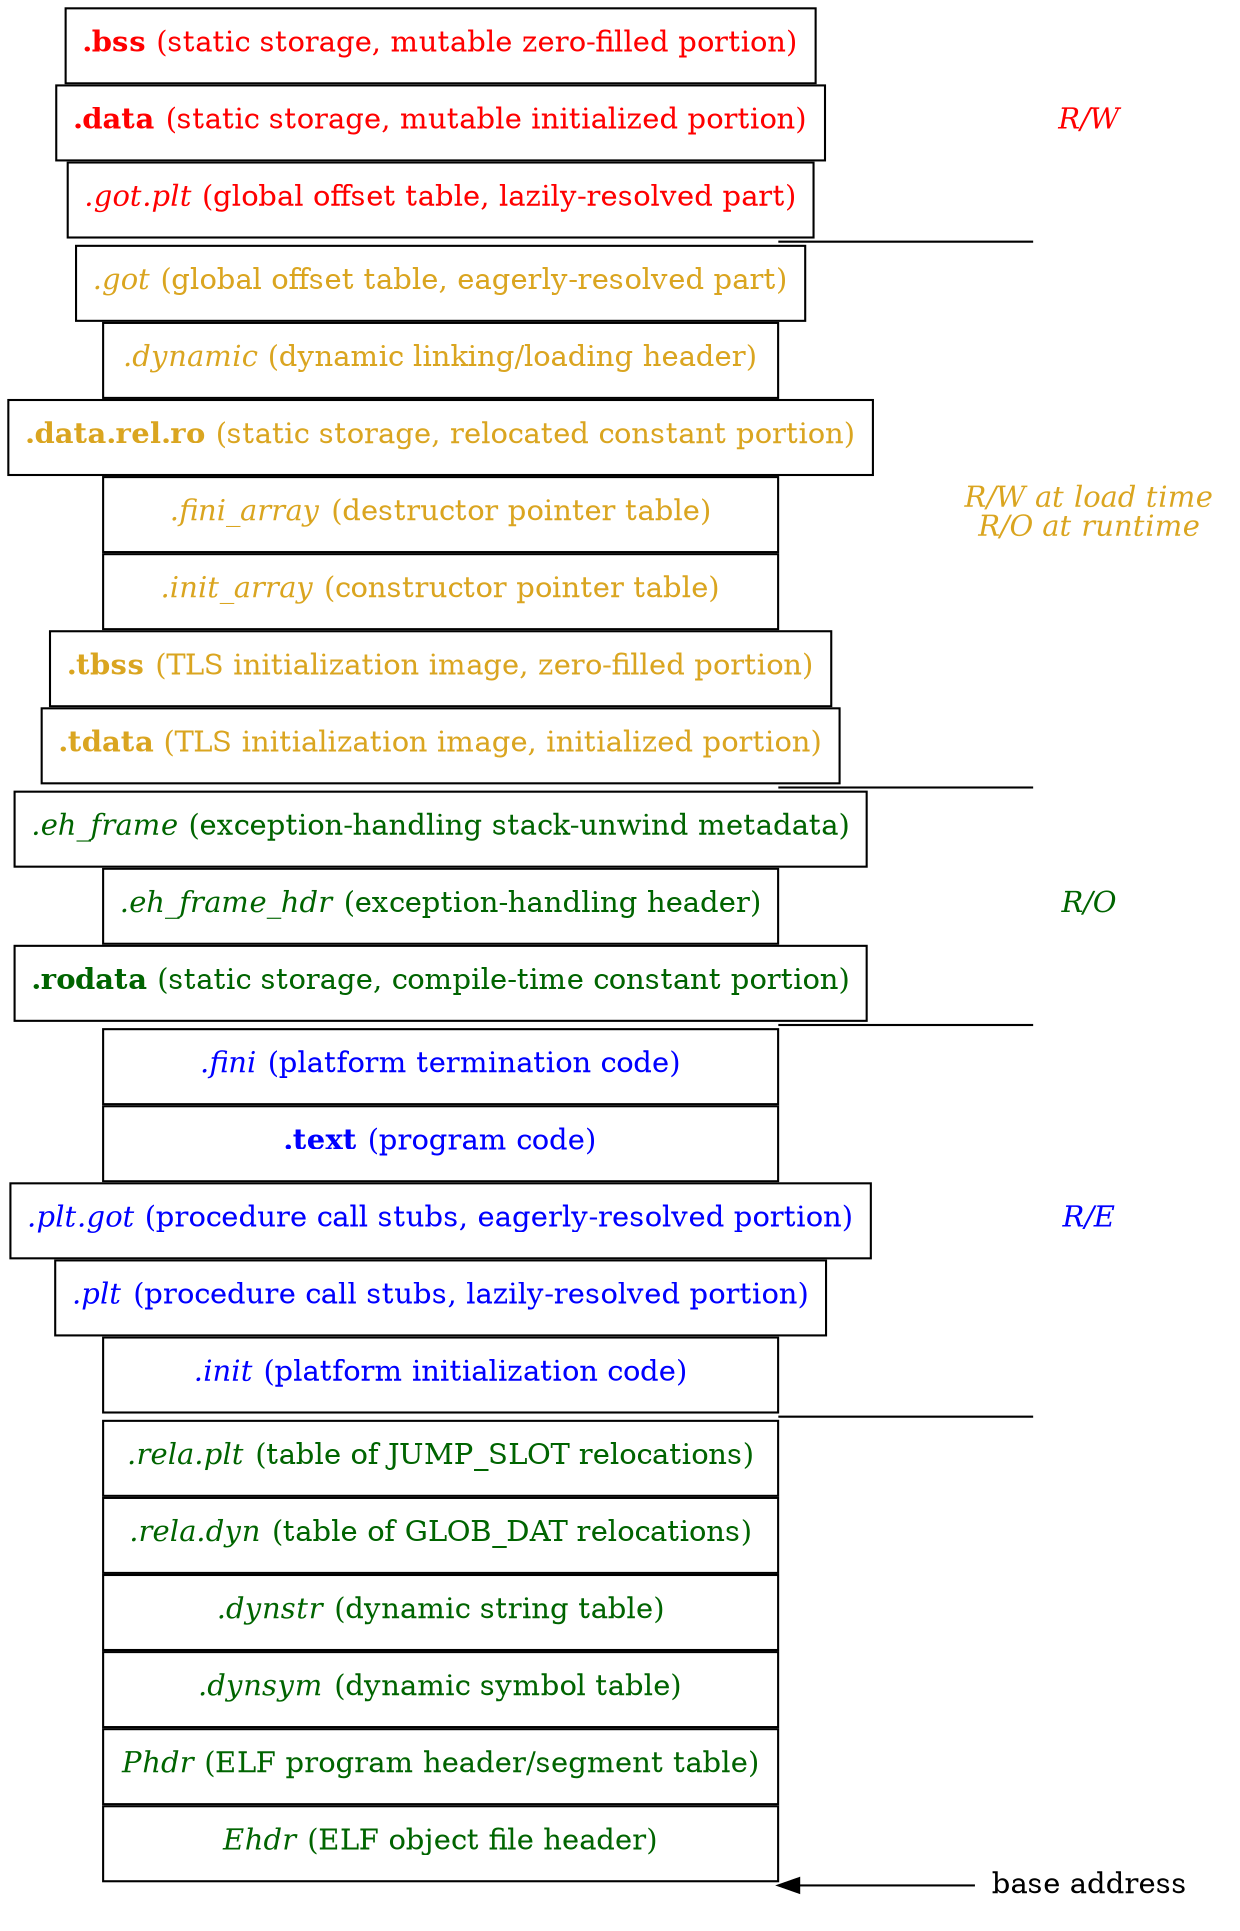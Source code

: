 strict digraph {
	nodesep=0;
	rankdir=LR;

	node [shape=box, width=4.5];
	zero [shape=none, height=0, label=""];
	ehdr [label=<<i>Ehdr</i> (ELF object file header)>, fontcolor=darkgreen];
	phdr [label=<<i>Phdr</i> (ELF program header/segment table)>, fontcolor=darkgreen];
	dynsym [label=<<i>.dynsym</i> (dynamic symbol table)>, fontcolor=darkgreen];
	dynstr [label=<<i>.dynstr</i> (dynamic string table)>, fontcolor=darkgreen];
	reladyn [label=<<i>.rela.dyn</i> (table of GLOB_DAT relocations)>, fontcolor=darkgreen];
	relaplt [label=<<i>.rela.plt</i> (table of JUMP_SLOT relocations)>, fontcolor=darkgreen];
	greenblue [shape=none, height=0, label=""];
	init [label=<<i>.init</i> (platform initialization code)>, fontcolor=blue];
	plt [label=<<i>.plt</i> (procedure call stubs, lazily-resolved portion)>, fontcolor=blue];
	pltgot [label=<<i>.plt.got</i> (procedure call stubs, eagerly-resolved portion)>, fontcolor=blue];
	text [label=<<b>.text</b> (program code)>, fontcolor=blue];
	fini [label=<<i>.fini</i> (platform termination code)>, fontcolor=blue];
	bluegreen [shape=none, height=0, label=""];
	rodata [label=<<b>.rodata</b> (static storage, compile-time constant portion)>, fontcolor=darkgreen];
	eh_frame_hdr [label=<<i>.eh_frame_hdr</i> (exception-handling header)>, fontcolor=darkgreen];
	eh_frame [label=<<i>.eh_frame</i> (exception-handling stack-unwind metadata)>, fontcolor=darkgreen];
	greenred [shape=none, height=0, label=""];
	tdata [label=<<b>.tdata</b> (TLS initialization image, initialized portion)>, fontcolor=goldenrod];
	tbss [label=<<b>.tbss</b> (TLS initialization image, zero-filled portion)>, fontcolor=goldenrod];
	init_array [label=<<i>.init_array</i> (constructor pointer table)>, fontcolor=goldenrod];
	fini_array [label=<<i>.fini_array</i> (destructor pointer table)>, fontcolor=goldenrod];
	datarelro [label=<<b>.data.rel.ro</b> (static storage, relocated constant portion)>, fontcolor=goldenrod];
	dynamic [label=<<i>.dynamic</i> (dynamic linking/loading header)>, fontcolor=goldenrod];
	got [label=<<i>.got</i> (global offset table, eagerly-resolved part)>, fontcolor=goldenrod];
	yellowred [shape=none, height=0, label=""];
	gotplt [label=<<i>.got.plt</i> (global offset table, lazily-resolved part)>, fontcolor=red];
	data [label=<<b>.data</b> (static storage, mutable initialized portion)>, fontcolor=red];
	bss [label=<<b>.bss</b> (static storage, mutable zero-filled portion)>, fontcolor=red];

	node [shape=none, width=default];
	blue [label=<<i>R/E</i>>, fontcolor=blue];
	green [label=<<i>R/O</i>>, fontcolor=darkgreen];
	yellow [label=<<i>R/W at load time<br/>R/O at runtime</i>>, fontcolor=goldenrod];
	red [label=<<i>R/W</i>>, fontcolor=red];

	edge [dir=back];
	node [label="base address"];
	zero -> 0;

	edge [arrowtail=none];
	node [label=""];
	greenblue -> 1;
	bluegreen -> 2;
	greenred -> 3;
	yellowred -> 4;

	edge [style=invis];
	pltgot -> blue;
	eh_frame_hdr -> green;
	fini_array -> yellow;
	data -> red;
}
